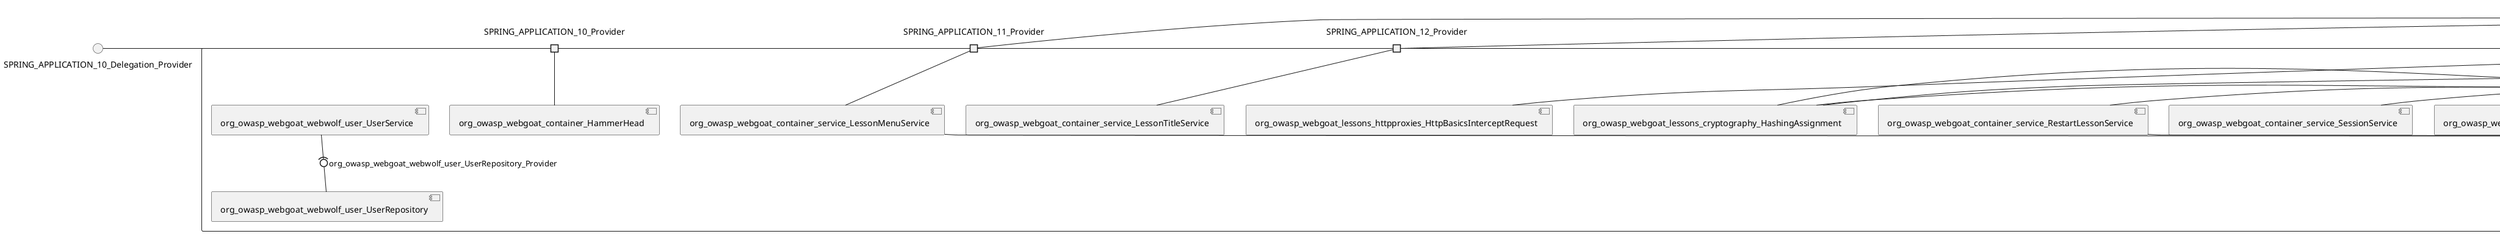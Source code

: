 @startuml
skinparam fixCircleLabelOverlapping true
skinparam componentStyle uml2
() SPRING_APPLICATION_10_Delegation_Provider
() SPRING_APPLICATION_11_Delegation_Provider
() SPRING_APPLICATION_12_Delegation_Provider
() SPRING_APPLICATION_13_Delegation_Provider
() SPRING_APPLICATION_14_Delegation_Provider
() SPRING_APPLICATION_15_Delegation_Provider
() SPRING_APPLICATION_16_Delegation_Provider
() SPRING_APPLICATION_2_Delegation_Provider
() SPRING_APPLICATION_3_Delegation_Provider
() SPRING_APPLICATION_4_Delegation_Provider
() SPRING_APPLICATION_5_Delegation_Provider
() SPRING_APPLICATION_6_Delegation_Provider
() SPRING_APPLICATION_7_Delegation_Provider
() SPRING_APPLICATION_8_Delegation_Provider
() SPRING_APPLICATION_9_Delegation_Provider
() SPRING_APPLICATION_BypassRestrictions_FieldRestrictions_POST_Delegation_Provider
() SPRING_APPLICATION_BypassRestrictions_frontendValidation_POST_Delegation_Provider
() SPRING_APPLICATION_ChromeDevTools_dummy_POST_Delegation_Provider
() SPRING_APPLICATION_ChromeDevTools_network_POST_Delegation_Provider
() SPRING_APPLICATION_CrossSiteScriptingStored_stored_xss_POST_Delegation_Provider
() SPRING_APPLICATION_CrossSiteScriptingStored_stored_xss_follow_up_POST_Delegation_Provider
() SPRING_APPLICATION_CrossSiteScripting_attack1_POST_Delegation_Provider
() SPRING_APPLICATION_CrossSiteScripting_attack3_POST_Delegation_Provider
() SPRING_APPLICATION_CrossSiteScripting_attack4_POST_Delegation_Provider
() SPRING_APPLICATION_CrossSiteScripting_attack5a_GET_Delegation_Provider
() SPRING_APPLICATION_CrossSiteScripting_attack6a_POST_Delegation_Provider
() SPRING_APPLICATION_CrossSiteScripting_dom_follow_up_POST_Delegation_Provider
() SPRING_APPLICATION_CrossSiteScripting_phone_home_xss_POST_Delegation_Provider
() SPRING_APPLICATION_CrossSiteScripting_quiz_GET_POST_Delegation_Provider
() SPRING_APPLICATION_Delegation_Provider
() SPRING_APPLICATION_GET_10_Delegation_Provider
() SPRING_APPLICATION_GET_11_Delegation_Provider
() SPRING_APPLICATION_GET_2_Delegation_Provider
() SPRING_APPLICATION_GET_3_Delegation_Provider
() SPRING_APPLICATION_GET_4_Delegation_Provider
() SPRING_APPLICATION_GET_5_Delegation_Provider
() SPRING_APPLICATION_GET_6_Delegation_Provider
() SPRING_APPLICATION_GET_7_Delegation_Provider
() SPRING_APPLICATION_GET_8_Delegation_Provider
() SPRING_APPLICATION_GET_9_Delegation_Provider
() SPRING_APPLICATION_GET_Delegation_Provider
() SPRING_APPLICATION_HtmlTampering_task_POST_Delegation_Provider
() SPRING_APPLICATION_HttpBasics_attack1_POST_Delegation_Provider
() SPRING_APPLICATION_HttpBasics_attack2_POST_Delegation_Provider
() SPRING_APPLICATION_IDOR_diff_attributes_POST_Delegation_Provider
() SPRING_APPLICATION_IDOR_login_POST_Delegation_Provider
() SPRING_APPLICATION_IDOR_profile_alt_path_POST_Delegation_Provider
() SPRING_APPLICATION_InsecureDeserialization_task_POST_Delegation_Provider
() SPRING_APPLICATION_InsecureLogin_Delegation_Provider
() SPRING_APPLICATION_JWT_decode_POST_Delegation_Provider
() SPRING_APPLICATION_JWT_jku_Delegation_Provider
() SPRING_APPLICATION_JWT_kid_Delegation_Provider
() SPRING_APPLICATION_JWT_quiz_GET_POST_Delegation_Provider
() SPRING_APPLICATION_JWT_refresh_Delegation_Provider
() SPRING_APPLICATION_JWT_secret_POST_Delegation_Provider
() SPRING_APPLICATION_JWT_votings_Delegation_Provider
() SPRING_APPLICATION_LogSpoofing_log_bleeding_POST_Delegation_Provider
() SPRING_APPLICATION_LogSpoofing_log_spoofing_POST_Delegation_Provider
() SPRING_APPLICATION_POST_10_Delegation_Provider
() SPRING_APPLICATION_POST_11_Delegation_Provider
() SPRING_APPLICATION_POST_12_Delegation_Provider
() SPRING_APPLICATION_POST_13_Delegation_Provider
() SPRING_APPLICATION_POST_14_Delegation_Provider
() SPRING_APPLICATION_POST_15_Delegation_Provider
() SPRING_APPLICATION_POST_16_Delegation_Provider
() SPRING_APPLICATION_POST_17_Delegation_Provider
() SPRING_APPLICATION_POST_18_Delegation_Provider
() SPRING_APPLICATION_POST_2_Delegation_Provider
() SPRING_APPLICATION_POST_3_Delegation_Provider
() SPRING_APPLICATION_POST_4_Delegation_Provider
() SPRING_APPLICATION_POST_5_Delegation_Provider
() SPRING_APPLICATION_POST_6_Delegation_Provider
() SPRING_APPLICATION_POST_7_Delegation_Provider
() SPRING_APPLICATION_POST_8_Delegation_Provider
() SPRING_APPLICATION_POST_9_Delegation_Provider
() SPRING_APPLICATION_POST_Delegation_Provider
() SPRING_APPLICATION_PUT_Delegation_Provider
() SPRING_APPLICATION_PasswordReset_ForgotPassword_create_password_reset_link_POST_Delegation_Provider
() SPRING_APPLICATION_PasswordReset_SecurityQuestions_POST_Delegation_Provider
() SPRING_APPLICATION_PasswordReset_reset_Delegation_Provider
() SPRING_APPLICATION_PasswordReset_simple_mail_reset_POST_Delegation_Provider
() SPRING_APPLICATION_PathTraversal_profile_picture_GET_Delegation_Provider
() SPRING_APPLICATION_PathTraversal_profile_picture_fix_GET_Delegation_Provider
() SPRING_APPLICATION_PathTraversal_profile_upload_POST_Delegation_Provider
() SPRING_APPLICATION_PathTraversal_profile_upload_fix_POST_Delegation_Provider
() SPRING_APPLICATION_PathTraversal_profile_upload_remove_user_input_POST_Delegation_Provider
() SPRING_APPLICATION_PathTraversal_random_POST_Delegation_Provider
() SPRING_APPLICATION_PathTraversal_random_picture_GET_Delegation_Provider
() SPRING_APPLICATION_PathTraversal_zip_slip_Delegation_Provider
() SPRING_APPLICATION_SSRF_task1_POST_Delegation_Provider
() SPRING_APPLICATION_SSRF_task2_POST_Delegation_Provider
() SPRING_APPLICATION_SecurePasswords_assignment_POST_Delegation_Provider
() SPRING_APPLICATION_SqlInjectionAdvanced_attack6a_POST_Delegation_Provider
() SPRING_APPLICATION_SqlInjectionAdvanced_attack6b_POST_Delegation_Provider
() SPRING_APPLICATION_SqlInjectionAdvanced_challenge_Login_POST_Delegation_Provider
() SPRING_APPLICATION_SqlInjectionAdvanced_challenge_PUT_Delegation_Provider
() SPRING_APPLICATION_SqlInjectionAdvanced_quiz_GET_POST_Delegation_Provider
() SPRING_APPLICATION_SqlInjectionMitigations_attack10a_POST_Delegation_Provider
() SPRING_APPLICATION_SqlInjectionMitigations_attack10b_POST_Delegation_Provider
() SPRING_APPLICATION_SqlInjectionMitigations_attack12a_POST_Delegation_Provider
() SPRING_APPLICATION_SqlInjectionMitigations_servers_GET_Delegation_Provider
() SPRING_APPLICATION_SqlInjection_assignment5a_POST_Delegation_Provider
() SPRING_APPLICATION_SqlInjection_assignment5b_POST_Delegation_Provider
() SPRING_APPLICATION_SqlInjection_attack10_POST_Delegation_Provider
() SPRING_APPLICATION_SqlInjection_attack2_POST_Delegation_Provider
() SPRING_APPLICATION_SqlInjection_attack3_POST_Delegation_Provider
() SPRING_APPLICATION_SqlInjection_attack4_POST_Delegation_Provider
() SPRING_APPLICATION_SqlInjection_attack5_POST_Delegation_Provider
() SPRING_APPLICATION_SqlInjection_attack8_POST_Delegation_Provider
() SPRING_APPLICATION_SqlInjection_attack9_POST_Delegation_Provider
() SPRING_APPLICATION_SqlOnlyInputValidationOnKeywords_attack_POST_Delegation_Provider
() SPRING_APPLICATION_SqlOnlyInputValidation_attack_POST_Delegation_Provider
() SPRING_APPLICATION_VulnerableComponents_attack1_POST_Delegation_Provider
() SPRING_APPLICATION_WebWolf_GET_Delegation_Provider
() SPRING_APPLICATION_WebWolf_landing_Delegation_Provider
() SPRING_APPLICATION_WebWolf_mail_Delegation_Provider
() SPRING_APPLICATION_challenge_1_POST_Delegation_Provider
() SPRING_APPLICATION_challenge_5_POST_Delegation_Provider
() SPRING_APPLICATION_challenge_7_Delegation_Provider
() SPRING_APPLICATION_challenge_8_Delegation_Provider
() SPRING_APPLICATION_challenge_logo_Delegation_Provider
() SPRING_APPLICATION_cia_quiz_GET_POST_Delegation_Provider
() SPRING_APPLICATION_clientSideFiltering_attack1_POST_Delegation_Provider
() SPRING_APPLICATION_clientSideFiltering_challenge_store_coupons_GET_Delegation_Provider
() SPRING_APPLICATION_clientSideFiltering_getItForFree_POST_Delegation_Provider
() SPRING_APPLICATION_clientSideFiltering_salaries_GET_Delegation_Provider
() SPRING_APPLICATION_crypto_encoding_basic_auth_POST_Delegation_Provider
() SPRING_APPLICATION_crypto_encoding_xor_POST_Delegation_Provider
() SPRING_APPLICATION_crypto_hashing_POST_Delegation_Provider
() SPRING_APPLICATION_crypto_secure_defaults_POST_Delegation_Provider
() SPRING_APPLICATION_crypto_signing_verify_POST_Delegation_Provider
() SPRING_APPLICATION_csrf_feedback_message_POST_Delegation_Provider
() SPRING_APPLICATION_csrf_review_POST_Delegation_Provider
() SPRING_APPLICATION_files_GET_Delegation_Provider
() SPRING_APPLICATION_fileupload_POST_Delegation_Provider
() SPRING_APPLICATION_jwt_Delegation_Provider
() SPRING_APPLICATION_landing_Delegation_Provider
() SPRING_APPLICATION_lesson_template_Delegation_Provider
() SPRING_APPLICATION_login_oauth_mvc_GET_Delegation_Provider
() SPRING_APPLICATION_mail_DELETE_GET_POST_Delegation_Provider
() SPRING_APPLICATION_register_mvc_POST_Delegation_Provider
() SPRING_APPLICATION_registration_GET_Delegation_Provider
() SPRING_APPLICATION_requests_GET_Delegation_Provider
() SPRING_APPLICATION_scoreboard_data_GET_Delegation_Provider
() SPRING_APPLICATION_server_directory_GET_Delegation_Provider
() SPRING_APPLICATION_service_debug_labels_mvc_Delegation_Provider
() SPRING_APPLICATION_service_lessonoverview_mvc_Delegation_Provider
() SPRING_APPLICATION_xxe_comments_GET_Delegation_Provider
rectangle System {
[org_owasp_webgoat_container_HammerHead] [[webgoat-webgoat.repository#_KGRMRGj2Ee-LEtjSw6tOxA]]
[org_owasp_webgoat_container_WebWolfRedirect] [[webgoat-webgoat.repository#_KGRMRGj2Ee-LEtjSw6tOxA]]
[org_owasp_webgoat_container_controller_StartLesson] [[webgoat-webgoat.repository#_KGRMRGj2Ee-LEtjSw6tOxA]]
[org_owasp_webgoat_container_controller_Welcome] [[webgoat-webgoat.repository#_KGRMRGj2Ee-LEtjSw6tOxA]]
[org_owasp_webgoat_container_i18n_PluginMessages_Provider] [[webgoat-webgoat.repository#_KGRMRGj2Ee-LEtjSw6tOxA]]
[org_owasp_webgoat_container_report_ReportCardController] [[webgoat-webgoat.repository#_KGRMRGj2Ee-LEtjSw6tOxA]]
[org_owasp_webgoat_container_service_EnvironmentService] [[webgoat-webgoat.repository#_KGRMRGj2Ee-LEtjSw6tOxA]]
[org_owasp_webgoat_container_service_HintService] [[webgoat-webgoat.repository#_KGRMRGj2Ee-LEtjSw6tOxA]]
[org_owasp_webgoat_container_service_LabelDebugService] [[webgoat-webgoat.repository#_KGRMRGj2Ee-LEtjSw6tOxA]]
[org_owasp_webgoat_container_service_LabelService] [[webgoat-webgoat.repository#_KGRMRGj2Ee-LEtjSw6tOxA]]
[org_owasp_webgoat_container_service_LessonInfoService] [[webgoat-webgoat.repository#_KGRMRGj2Ee-LEtjSw6tOxA]]
[org_owasp_webgoat_container_service_LessonMenuService] [[webgoat-webgoat.repository#_KGRMRGj2Ee-LEtjSw6tOxA]]
[org_owasp_webgoat_container_service_LessonProgressService] [[webgoat-webgoat.repository#_KGRMRGj2Ee-LEtjSw6tOxA]]
[org_owasp_webgoat_container_service_LessonTitleService] [[webgoat-webgoat.repository#_KGRMRGj2Ee-LEtjSw6tOxA]]
[org_owasp_webgoat_container_service_RestartLessonService] [[webgoat-webgoat.repository#_KGRMRGj2Ee-LEtjSw6tOxA]]
[org_owasp_webgoat_container_service_SessionService] [[webgoat-webgoat.repository#_KGRMRGj2Ee-LEtjSw6tOxA]]
[org_owasp_webgoat_container_session_UserSessionData_Provider] [[webgoat-webgoat.repository#_KGRMRGj2Ee-LEtjSw6tOxA]]
[org_owasp_webgoat_container_session_WebSession_Provider] [[webgoat-webgoat.repository#_KGRMRGj2Ee-LEtjSw6tOxA]]
[org_owasp_webgoat_container_users_RegistrationController] [[webgoat-webgoat.repository#_KGRMRGj2Ee-LEtjSw6tOxA]]
[org_owasp_webgoat_container_users_Scoreboard] [[webgoat-webgoat.repository#_KGRMRGj2Ee-LEtjSw6tOxA]]
[org_owasp_webgoat_container_users_UserProgressRepository] [[webgoat-webgoat.repository#_KGRMRGj2Ee-LEtjSw6tOxA]]
[org_owasp_webgoat_container_users_UserRepository] [[webgoat-webgoat.repository#_KGRMRGj2Ee-LEtjSw6tOxA]]
[org_owasp_webgoat_container_users_UserService] [[webgoat-webgoat.repository#_KGRMRGj2Ee-LEtjSw6tOxA]]
[org_owasp_webgoat_lessons_authbypass_VerifyAccount] [[webgoat-webgoat.repository#_KGRMRGj2Ee-LEtjSw6tOxA]]
[org_owasp_webgoat_lessons_bypassrestrictions_BypassRestrictionsFieldRestrictions] [[webgoat-webgoat.repository#_KGRMRGj2Ee-LEtjSw6tOxA]]
[org_owasp_webgoat_lessons_bypassrestrictions_BypassRestrictionsFrontendValidation] [[webgoat-webgoat.repository#_KGRMRGj2Ee-LEtjSw6tOxA]]
[org_owasp_webgoat_lessons_challenges_FlagController] [[webgoat-webgoat.repository#_KGRMRGj2Ee-LEtjSw6tOxA]]
[org_owasp_webgoat_lessons_challenges_challenge1_Assignment1] [[webgoat-webgoat.repository#_KGRMRGj2Ee-LEtjSw6tOxA]]
[org_owasp_webgoat_lessons_challenges_challenge1_ImageServlet] [[webgoat-webgoat.repository#_KGRMRGj2Ee-LEtjSw6tOxA]]
[org_owasp_webgoat_lessons_challenges_challenge5_Assignment5] [[webgoat-webgoat.repository#_KGRMRGj2Ee-LEtjSw6tOxA]]
[org_owasp_webgoat_lessons_challenges_challenge7_Assignment7] [[webgoat-webgoat.repository#_KGRMRGj2Ee-LEtjSw6tOxA]]
[org_owasp_webgoat_lessons_challenges_challenge8_Assignment8] [[webgoat-webgoat.repository#_KGRMRGj2Ee-LEtjSw6tOxA]]
[org_owasp_webgoat_lessons_chromedevtools_NetworkDummy] [[webgoat-webgoat.repository#_KGRMRGj2Ee-LEtjSw6tOxA]]
[org_owasp_webgoat_lessons_chromedevtools_NetworkLesson] [[webgoat-webgoat.repository#_KGRMRGj2Ee-LEtjSw6tOxA]]
[org_owasp_webgoat_lessons_cia_CIAQuiz] [[webgoat-webgoat.repository#_KGRMRGj2Ee-LEtjSw6tOxA]]
[org_owasp_webgoat_lessons_clientsidefiltering_ClientSideFilteringAssignment] [[webgoat-webgoat.repository#_KGRMRGj2Ee-LEtjSw6tOxA]]
[org_owasp_webgoat_lessons_clientsidefiltering_ClientSideFilteringFreeAssignment] [[webgoat-webgoat.repository#_KGRMRGj2Ee-LEtjSw6tOxA]]
[org_owasp_webgoat_lessons_clientsidefiltering_Salaries] [[webgoat-webgoat.repository#_KGRMRGj2Ee-LEtjSw6tOxA]]
[org_owasp_webgoat_lessons_clientsidefiltering_ShopEndpoint] [[webgoat-webgoat.repository#_KGRMRGj2Ee-LEtjSw6tOxA]]
[org_owasp_webgoat_lessons_cryptography_EncodingAssignment] [[webgoat-webgoat.repository#_KGRMRGj2Ee-LEtjSw6tOxA]]
[org_owasp_webgoat_lessons_cryptography_HashingAssignment] [[webgoat-webgoat.repository#_KGRMRGj2Ee-LEtjSw6tOxA]]
[org_owasp_webgoat_lessons_cryptography_SecureDefaultsAssignment] [[webgoat-webgoat.repository#_KGRMRGj2Ee-LEtjSw6tOxA]]
[org_owasp_webgoat_lessons_cryptography_SigningAssignment] [[webgoat-webgoat.repository#_KGRMRGj2Ee-LEtjSw6tOxA]]
[org_owasp_webgoat_lessons_cryptography_XOREncodingAssignment] [[webgoat-webgoat.repository#_KGRMRGj2Ee-LEtjSw6tOxA]]
[org_owasp_webgoat_lessons_csrf_CSRFConfirmFlag1] [[webgoat-webgoat.repository#_KGRMRGj2Ee-LEtjSw6tOxA]]
[org_owasp_webgoat_lessons_csrf_CSRFFeedback] [[webgoat-webgoat.repository#_KGRMRGj2Ee-LEtjSw6tOxA]]
[org_owasp_webgoat_lessons_csrf_CSRFGetFlag] [[webgoat-webgoat.repository#_KGRMRGj2Ee-LEtjSw6tOxA]]
[org_owasp_webgoat_lessons_csrf_CSRFLogin] [[webgoat-webgoat.repository#_KGRMRGj2Ee-LEtjSw6tOxA]]
[org_owasp_webgoat_lessons_csrf_ForgedReviews] [[webgoat-webgoat.repository#_KGRMRGj2Ee-LEtjSw6tOxA]]
[org_owasp_webgoat_lessons_csrf_ObjectMapper_Provider] [[webgoat-webgoat.repository#_KGRMRGj2Ee-LEtjSw6tOxA]]
[org_owasp_webgoat_lessons_deserialization_InsecureDeserializationTask] [[webgoat-webgoat.repository#_KGRMRGj2Ee-LEtjSw6tOxA]]
[org_owasp_webgoat_lessons_hijacksession_HijackSessionAssignment] [[webgoat-webgoat.repository#_KGRMRGj2Ee-LEtjSw6tOxA]]
[org_owasp_webgoat_lessons_hijacksession_cas_HijackSessionAuthenticationProvider] [[webgoat-webgoat.repository#_KGRMRGj2Ee-LEtjSw6tOxA]]
[org_owasp_webgoat_lessons_htmltampering_HtmlTamperingTask] [[webgoat-webgoat.repository#_KGRMRGj2Ee-LEtjSw6tOxA]]
[org_owasp_webgoat_lessons_httpbasics_HttpBasicsLesson] [[webgoat-webgoat.repository#_KGRMRGj2Ee-LEtjSw6tOxA]]
[org_owasp_webgoat_lessons_httpbasics_HttpBasicsQuiz] [[webgoat-webgoat.repository#_KGRMRGj2Ee-LEtjSw6tOxA]]
[org_owasp_webgoat_lessons_httpproxies_HttpBasicsInterceptRequest] [[webgoat-webgoat.repository#_KGRMRGj2Ee-LEtjSw6tOxA]]
[org_owasp_webgoat_lessons_idor_IDORDiffAttributes] [[webgoat-webgoat.repository#_KGRMRGj2Ee-LEtjSw6tOxA]]
[org_owasp_webgoat_lessons_idor_IDOREditOtherProfile] [[webgoat-webgoat.repository#_KGRMRGj2Ee-LEtjSw6tOxA]]
[org_owasp_webgoat_lessons_idor_IDORLogin] [[webgoat-webgoat.repository#_KGRMRGj2Ee-LEtjSw6tOxA]]
[org_owasp_webgoat_lessons_idor_IDORViewOtherProfile] [[webgoat-webgoat.repository#_KGRMRGj2Ee-LEtjSw6tOxA]]
[org_owasp_webgoat_lessons_idor_IDORViewOwnProfile] [[webgoat-webgoat.repository#_KGRMRGj2Ee-LEtjSw6tOxA]]
[org_owasp_webgoat_lessons_idor_IDORViewOwnProfileAltUrl] [[webgoat-webgoat.repository#_KGRMRGj2Ee-LEtjSw6tOxA]]
[org_owasp_webgoat_lessons_insecurelogin_InsecureLoginTask] [[webgoat-webgoat.repository#_KGRMRGj2Ee-LEtjSw6tOxA]]
[org_owasp_webgoat_lessons_jwt_JWTDecodeEndpoint] [[webgoat-webgoat.repository#_KGRMRGj2Ee-LEtjSw6tOxA]]
[org_owasp_webgoat_lessons_jwt_JWTQuiz] [[webgoat-webgoat.repository#_KGRMRGj2Ee-LEtjSw6tOxA]]
[org_owasp_webgoat_lessons_jwt_JWTRefreshEndpoint] [[webgoat-webgoat.repository#_KGRMRGj2Ee-LEtjSw6tOxA]]
[org_owasp_webgoat_lessons_jwt_JWTSecretKeyEndpoint] [[webgoat-webgoat.repository#_KGRMRGj2Ee-LEtjSw6tOxA]]
[org_owasp_webgoat_lessons_jwt_JWTVotesEndpoint] [[webgoat-webgoat.repository#_KGRMRGj2Ee-LEtjSw6tOxA]]
[org_owasp_webgoat_lessons_jwt_claimmisuse_JWTHeaderJKUEndpoint] [[webgoat-webgoat.repository#_KGRMRGj2Ee-LEtjSw6tOxA]]
[org_owasp_webgoat_lessons_jwt_claimmisuse_JWTHeaderKIDEndpoint] [[webgoat-webgoat.repository#_KGRMRGj2Ee-LEtjSw6tOxA]]
[org_owasp_webgoat_lessons_lessontemplate_SampleAttack] [[webgoat-webgoat.repository#_KGRMRGj2Ee-LEtjSw6tOxA]]
[org_owasp_webgoat_lessons_logging_LogBleedingTask] [[webgoat-webgoat.repository#_KGRMRGj2Ee-LEtjSw6tOxA]]
[org_owasp_webgoat_lessons_logging_LogSpoofingTask] [[webgoat-webgoat.repository#_KGRMRGj2Ee-LEtjSw6tOxA]]
[org_owasp_webgoat_lessons_missingac_MissingFunctionACHiddenMenus] [[webgoat-webgoat.repository#_KGRMRGj2Ee-LEtjSw6tOxA]]
[org_owasp_webgoat_lessons_missingac_MissingFunctionACUsers] [[webgoat-webgoat.repository#_KGRMRGj2Ee-LEtjSw6tOxA]]
[org_owasp_webgoat_lessons_missingac_MissingFunctionACYourHash] [[webgoat-webgoat.repository#_KGRMRGj2Ee-LEtjSw6tOxA]]
[org_owasp_webgoat_lessons_missingac_MissingFunctionACYourHashAdmin] [[webgoat-webgoat.repository#_KGRMRGj2Ee-LEtjSw6tOxA]]
[org_owasp_webgoat_lessons_passwordreset_QuestionsAssignment] [[webgoat-webgoat.repository#_KGRMRGj2Ee-LEtjSw6tOxA]]
[org_owasp_webgoat_lessons_passwordreset_ResetLinkAssignment] [[webgoat-webgoat.repository#_KGRMRGj2Ee-LEtjSw6tOxA]]
[org_owasp_webgoat_lessons_passwordreset_ResetLinkAssignmentForgotPassword] [[webgoat-webgoat.repository#_KGRMRGj2Ee-LEtjSw6tOxA]]
[org_owasp_webgoat_lessons_passwordreset_SecurityQuestionAssignment] [[webgoat-webgoat.repository#_KGRMRGj2Ee-LEtjSw6tOxA]]
[org_owasp_webgoat_lessons_passwordreset_SimpleMailAssignment] [[webgoat-webgoat.repository#_KGRMRGj2Ee-LEtjSw6tOxA]]
[org_owasp_webgoat_lessons_passwordreset_TriedQuestions] [[webgoat-webgoat.repository#_KGRMRGj2Ee-LEtjSw6tOxA]]
[org_owasp_webgoat_lessons_pathtraversal_ProfileUpload] [[webgoat-webgoat.repository#_KGRMRGj2Ee-LEtjSw6tOxA]]
[org_owasp_webgoat_lessons_pathtraversal_ProfileUploadFix] [[webgoat-webgoat.repository#_KGRMRGj2Ee-LEtjSw6tOxA]]
[org_owasp_webgoat_lessons_pathtraversal_ProfileUploadRemoveUserInput] [[webgoat-webgoat.repository#_KGRMRGj2Ee-LEtjSw6tOxA]]
[org_owasp_webgoat_lessons_pathtraversal_ProfileUploadRetrieval] [[webgoat-webgoat.repository#_KGRMRGj2Ee-LEtjSw6tOxA]]
[org_owasp_webgoat_lessons_pathtraversal_ProfileZipSlip] [[webgoat-webgoat.repository#_KGRMRGj2Ee-LEtjSw6tOxA]]
[org_owasp_webgoat_lessons_securepasswords_SecurePasswordsAssignment] [[webgoat-webgoat.repository#_KGRMRGj2Ee-LEtjSw6tOxA]]
[org_owasp_webgoat_lessons_spoofcookie_SpoofCookieAssignment] [[webgoat-webgoat.repository#_KGRMRGj2Ee-LEtjSw6tOxA]]
[org_owasp_webgoat_lessons_sqlinjection_advanced_SqlInjectionChallenge] [[webgoat-webgoat.repository#_KGRMRGj2Ee-LEtjSw6tOxA]]
[org_owasp_webgoat_lessons_sqlinjection_advanced_SqlInjectionChallengeLogin] [[webgoat-webgoat.repository#_KGRMRGj2Ee-LEtjSw6tOxA]]
[org_owasp_webgoat_lessons_sqlinjection_advanced_SqlInjectionLesson6a] [[webgoat-webgoat.repository#_KGRMRGj2Ee-LEtjSw6tOxA]]
[org_owasp_webgoat_lessons_sqlinjection_advanced_SqlInjectionLesson6b] [[webgoat-webgoat.repository#_KGRMRGj2Ee-LEtjSw6tOxA]]
[org_owasp_webgoat_lessons_sqlinjection_advanced_SqlInjectionQuiz] [[webgoat-webgoat.repository#_KGRMRGj2Ee-LEtjSw6tOxA]]
[org_owasp_webgoat_lessons_sqlinjection_introduction_SqlInjectionLesson10] [[webgoat-webgoat.repository#_KGRMRGj2Ee-LEtjSw6tOxA]]
[org_owasp_webgoat_lessons_sqlinjection_introduction_SqlInjectionLesson2] [[webgoat-webgoat.repository#_KGRMRGj2Ee-LEtjSw6tOxA]]
[org_owasp_webgoat_lessons_sqlinjection_introduction_SqlInjectionLesson3] [[webgoat-webgoat.repository#_KGRMRGj2Ee-LEtjSw6tOxA]]
[org_owasp_webgoat_lessons_sqlinjection_introduction_SqlInjectionLesson4] [[webgoat-webgoat.repository#_KGRMRGj2Ee-LEtjSw6tOxA]]
[org_owasp_webgoat_lessons_sqlinjection_introduction_SqlInjectionLesson5] [[webgoat-webgoat.repository#_KGRMRGj2Ee-LEtjSw6tOxA]]
[org_owasp_webgoat_lessons_sqlinjection_introduction_SqlInjectionLesson5a] [[webgoat-webgoat.repository#_KGRMRGj2Ee-LEtjSw6tOxA]]
[org_owasp_webgoat_lessons_sqlinjection_introduction_SqlInjectionLesson5b] [[webgoat-webgoat.repository#_KGRMRGj2Ee-LEtjSw6tOxA]]
[org_owasp_webgoat_lessons_sqlinjection_introduction_SqlInjectionLesson8] [[webgoat-webgoat.repository#_KGRMRGj2Ee-LEtjSw6tOxA]]
[org_owasp_webgoat_lessons_sqlinjection_introduction_SqlInjectionLesson9] [[webgoat-webgoat.repository#_KGRMRGj2Ee-LEtjSw6tOxA]]
[org_owasp_webgoat_lessons_sqlinjection_mitigation_Servers] [[webgoat-webgoat.repository#_KGRMRGj2Ee-LEtjSw6tOxA]]
[org_owasp_webgoat_lessons_sqlinjection_mitigation_SqlInjectionLesson10a] [[webgoat-webgoat.repository#_KGRMRGj2Ee-LEtjSw6tOxA]]
[org_owasp_webgoat_lessons_sqlinjection_mitigation_SqlInjectionLesson10b] [[webgoat-webgoat.repository#_KGRMRGj2Ee-LEtjSw6tOxA]]
[org_owasp_webgoat_lessons_sqlinjection_mitigation_SqlInjectionLesson13] [[webgoat-webgoat.repository#_KGRMRGj2Ee-LEtjSw6tOxA]]
[org_owasp_webgoat_lessons_sqlinjection_mitigation_SqlOnlyInputValidation] [[webgoat-webgoat.repository#_KGRMRGj2Ee-LEtjSw6tOxA]]
[org_owasp_webgoat_lessons_sqlinjection_mitigation_SqlOnlyInputValidationOnKeywords] [[webgoat-webgoat.repository#_KGRMRGj2Ee-LEtjSw6tOxA]]
[org_owasp_webgoat_lessons_ssrf_SSRFTask1] [[webgoat-webgoat.repository#_KGRMRGj2Ee-LEtjSw6tOxA]]
[org_owasp_webgoat_lessons_ssrf_SSRFTask2] [[webgoat-webgoat.repository#_KGRMRGj2Ee-LEtjSw6tOxA]]
[org_owasp_webgoat_lessons_vulnerablecomponents_VulnerableComponentsLesson] [[webgoat-webgoat.repository#_KGRMRGj2Ee-LEtjSw6tOxA]]
[org_owasp_webgoat_lessons_webwolfintroduction_LandingAssignment] [[webgoat-webgoat.repository#_KGRMRGj2Ee-LEtjSw6tOxA]]
[org_owasp_webgoat_lessons_webwolfintroduction_MailAssignment] [[webgoat-webgoat.repository#_KGRMRGj2Ee-LEtjSw6tOxA]]
[org_owasp_webgoat_lessons_xss_CrossSiteScriptingLesson1] [[webgoat-webgoat.repository#_KGRMRGj2Ee-LEtjSw6tOxA]]
[org_owasp_webgoat_lessons_xss_CrossSiteScriptingLesson3] [[webgoat-webgoat.repository#_KGRMRGj2Ee-LEtjSw6tOxA]]
[org_owasp_webgoat_lessons_xss_CrossSiteScriptingLesson4] [[webgoat-webgoat.repository#_KGRMRGj2Ee-LEtjSw6tOxA]]
[org_owasp_webgoat_lessons_xss_CrossSiteScriptingLesson5a] [[webgoat-webgoat.repository#_KGRMRGj2Ee-LEtjSw6tOxA]]
[org_owasp_webgoat_lessons_xss_CrossSiteScriptingLesson6a] [[webgoat-webgoat.repository#_KGRMRGj2Ee-LEtjSw6tOxA]]
[org_owasp_webgoat_lessons_xss_CrossSiteScriptingQuiz] [[webgoat-webgoat.repository#_KGRMRGj2Ee-LEtjSw6tOxA]]
[org_owasp_webgoat_lessons_xss_DOMCrossSiteScripting] [[webgoat-webgoat.repository#_KGRMRGj2Ee-LEtjSw6tOxA]]
[org_owasp_webgoat_lessons_xss_DOMCrossSiteScriptingVerifier] [[webgoat-webgoat.repository#_KGRMRGj2Ee-LEtjSw6tOxA]]
[org_owasp_webgoat_lessons_xss_stored_StoredCrossSiteScriptingVerifier] [[webgoat-webgoat.repository#_KGRMRGj2Ee-LEtjSw6tOxA]]
[org_owasp_webgoat_lessons_xss_stored_StoredXssComments] [[webgoat-webgoat.repository#_KGRMRGj2Ee-LEtjSw6tOxA]]
[org_owasp_webgoat_lessons_xxe_BlindSendFileAssignment] [[webgoat-webgoat.repository#_KGRMRGj2Ee-LEtjSw6tOxA]]
[org_owasp_webgoat_lessons_xxe_CommentsCache] [[webgoat-webgoat.repository#_KGRMRGj2Ee-LEtjSw6tOxA]]
[org_owasp_webgoat_lessons_xxe_CommentsEndpoint] [[webgoat-webgoat.repository#_KGRMRGj2Ee-LEtjSw6tOxA]]
[org_owasp_webgoat_lessons_xxe_ContentTypeAssignment] [[webgoat-webgoat.repository#_KGRMRGj2Ee-LEtjSw6tOxA]]
[org_owasp_webgoat_lessons_xxe_SimpleXXE] [[webgoat-webgoat.repository#_KGRMRGj2Ee-LEtjSw6tOxA]]
[org_owasp_webgoat_webwolf_FileServer] [[webgoat-webgoat.repository#_KGRMRGj2Ee-LEtjSw6tOxA]]
[org_owasp_webgoat_webwolf_jwt_JWTController] [[webgoat-webgoat.repository#_KGRMRGj2Ee-LEtjSw6tOxA]]
[org_owasp_webgoat_webwolf_mailbox_MailboxController] [[webgoat-webgoat.repository#_KGRMRGj2Ee-LEtjSw6tOxA]]
[org_owasp_webgoat_webwolf_mailbox_MailboxRepository] [[webgoat-webgoat.repository#_KGRMRGj2Ee-LEtjSw6tOxA]]
[org_owasp_webgoat_webwolf_requests_LandingPage] [[webgoat-webgoat.repository#_KGRMRGj2Ee-LEtjSw6tOxA]]
[org_owasp_webgoat_webwolf_requests_Requests] [[webgoat-webgoat.repository#_KGRMRGj2Ee-LEtjSw6tOxA]]
[org_owasp_webgoat_webwolf_user_UserRepository] [[webgoat-webgoat.repository#_KGRMRGj2Ee-LEtjSw6tOxA]]
[org_owasp_webgoat_webwolf_user_UserService] [[webgoat-webgoat.repository#_KGRMRGj2Ee-LEtjSw6tOxA]]
port SPRING_APPLICATION_10_Provider
SPRING_APPLICATION_10_Delegation_Provider - SPRING_APPLICATION_10_Provider
SPRING_APPLICATION_10_Provider - [org_owasp_webgoat_container_HammerHead]
port SPRING_APPLICATION_11_Provider
SPRING_APPLICATION_11_Delegation_Provider - SPRING_APPLICATION_11_Provider
SPRING_APPLICATION_11_Provider - [org_owasp_webgoat_container_service_LessonMenuService]
port SPRING_APPLICATION_12_Provider
SPRING_APPLICATION_12_Delegation_Provider - SPRING_APPLICATION_12_Provider
SPRING_APPLICATION_12_Provider - [org_owasp_webgoat_container_service_LessonTitleService]
port SPRING_APPLICATION_13_Provider
SPRING_APPLICATION_13_Delegation_Provider - SPRING_APPLICATION_13_Provider
SPRING_APPLICATION_13_Provider - [org_owasp_webgoat_lessons_cryptography_HashingAssignment]
port SPRING_APPLICATION_14_Provider
SPRING_APPLICATION_14_Delegation_Provider - SPRING_APPLICATION_14_Provider
SPRING_APPLICATION_14_Provider - [org_owasp_webgoat_lessons_httpproxies_HttpBasicsInterceptRequest]
port SPRING_APPLICATION_15_Provider
SPRING_APPLICATION_15_Delegation_Provider - SPRING_APPLICATION_15_Provider
SPRING_APPLICATION_15_Provider - [org_owasp_webgoat_lessons_cryptography_SigningAssignment]
port SPRING_APPLICATION_16_Provider
SPRING_APPLICATION_16_Delegation_Provider - SPRING_APPLICATION_16_Provider
SPRING_APPLICATION_16_Provider - [org_owasp_webgoat_lessons_cryptography_HashingAssignment]
port SPRING_APPLICATION_2_Provider
SPRING_APPLICATION_2_Delegation_Provider - SPRING_APPLICATION_2_Provider
SPRING_APPLICATION_2_Provider - [org_owasp_webgoat_webwolf_FileServer]
port SPRING_APPLICATION_3_Provider
SPRING_APPLICATION_3_Delegation_Provider - SPRING_APPLICATION_3_Provider
SPRING_APPLICATION_3_Provider - [org_owasp_webgoat_container_service_RestartLessonService]
port SPRING_APPLICATION_4_Provider
SPRING_APPLICATION_4_Delegation_Provider - SPRING_APPLICATION_4_Provider
SPRING_APPLICATION_4_Provider - [org_owasp_webgoat_lessons_xxe_SimpleXXE]
port SPRING_APPLICATION_5_Provider
SPRING_APPLICATION_5_Delegation_Provider - SPRING_APPLICATION_5_Provider
SPRING_APPLICATION_5_Provider - [org_owasp_webgoat_container_service_LabelDebugService]
port SPRING_APPLICATION_6_Provider
SPRING_APPLICATION_6_Delegation_Provider - SPRING_APPLICATION_6_Provider
SPRING_APPLICATION_6_Provider - [org_owasp_webgoat_container_service_SessionService]
port SPRING_APPLICATION_7_Provider
SPRING_APPLICATION_7_Delegation_Provider - SPRING_APPLICATION_7_Provider
SPRING_APPLICATION_7_Provider - [org_owasp_webgoat_container_controller_StartLesson]
port SPRING_APPLICATION_8_Provider
SPRING_APPLICATION_8_Delegation_Provider - SPRING_APPLICATION_8_Provider
SPRING_APPLICATION_8_Provider - [org_owasp_webgoat_container_controller_StartLesson]
port SPRING_APPLICATION_9_Provider
SPRING_APPLICATION_9_Delegation_Provider - SPRING_APPLICATION_9_Provider
SPRING_APPLICATION_9_Provider - [org_owasp_webgoat_lessons_jwt_JWTSecretKeyEndpoint]
port SPRING_APPLICATION_BypassRestrictions_FieldRestrictions_POST_Provider
SPRING_APPLICATION_BypassRestrictions_FieldRestrictions_POST_Delegation_Provider - SPRING_APPLICATION_BypassRestrictions_FieldRestrictions_POST_Provider
SPRING_APPLICATION_BypassRestrictions_FieldRestrictions_POST_Provider - [org_owasp_webgoat_lessons_bypassrestrictions_BypassRestrictionsFieldRestrictions]
port SPRING_APPLICATION_BypassRestrictions_frontendValidation_POST_Provider
SPRING_APPLICATION_BypassRestrictions_frontendValidation_POST_Delegation_Provider - SPRING_APPLICATION_BypassRestrictions_frontendValidation_POST_Provider
SPRING_APPLICATION_BypassRestrictions_frontendValidation_POST_Provider - [org_owasp_webgoat_lessons_bypassrestrictions_BypassRestrictionsFrontendValidation]
port SPRING_APPLICATION_ChromeDevTools_dummy_POST_Provider
SPRING_APPLICATION_ChromeDevTools_dummy_POST_Delegation_Provider - SPRING_APPLICATION_ChromeDevTools_dummy_POST_Provider
SPRING_APPLICATION_ChromeDevTools_dummy_POST_Provider - [org_owasp_webgoat_lessons_chromedevtools_NetworkDummy]
port SPRING_APPLICATION_ChromeDevTools_network_POST_Provider
SPRING_APPLICATION_ChromeDevTools_network_POST_Delegation_Provider - SPRING_APPLICATION_ChromeDevTools_network_POST_Provider
SPRING_APPLICATION_ChromeDevTools_network_POST_Provider - [org_owasp_webgoat_lessons_chromedevtools_NetworkLesson]
port SPRING_APPLICATION_CrossSiteScriptingStored_stored_xss_POST_Provider
SPRING_APPLICATION_CrossSiteScriptingStored_stored_xss_POST_Delegation_Provider - SPRING_APPLICATION_CrossSiteScriptingStored_stored_xss_POST_Provider
SPRING_APPLICATION_CrossSiteScriptingStored_stored_xss_POST_Provider - [org_owasp_webgoat_lessons_xss_stored_StoredXssComments]
port SPRING_APPLICATION_CrossSiteScriptingStored_stored_xss_follow_up_POST_Provider
SPRING_APPLICATION_CrossSiteScriptingStored_stored_xss_follow_up_POST_Delegation_Provider - SPRING_APPLICATION_CrossSiteScriptingStored_stored_xss_follow_up_POST_Provider
SPRING_APPLICATION_CrossSiteScriptingStored_stored_xss_follow_up_POST_Provider - [org_owasp_webgoat_lessons_xss_stored_StoredCrossSiteScriptingVerifier]
port SPRING_APPLICATION_CrossSiteScripting_attack1_POST_Provider
SPRING_APPLICATION_CrossSiteScripting_attack1_POST_Delegation_Provider - SPRING_APPLICATION_CrossSiteScripting_attack1_POST_Provider
SPRING_APPLICATION_CrossSiteScripting_attack1_POST_Provider - [org_owasp_webgoat_lessons_xss_CrossSiteScriptingLesson1]
port SPRING_APPLICATION_CrossSiteScripting_attack3_POST_Provider
SPRING_APPLICATION_CrossSiteScripting_attack3_POST_Delegation_Provider - SPRING_APPLICATION_CrossSiteScripting_attack3_POST_Provider
SPRING_APPLICATION_CrossSiteScripting_attack3_POST_Provider - [org_owasp_webgoat_lessons_xss_CrossSiteScriptingLesson3]
port SPRING_APPLICATION_CrossSiteScripting_attack4_POST_Provider
SPRING_APPLICATION_CrossSiteScripting_attack4_POST_Delegation_Provider - SPRING_APPLICATION_CrossSiteScripting_attack4_POST_Provider
SPRING_APPLICATION_CrossSiteScripting_attack4_POST_Provider - [org_owasp_webgoat_lessons_xss_CrossSiteScriptingLesson4]
port SPRING_APPLICATION_CrossSiteScripting_attack5a_GET_Provider
SPRING_APPLICATION_CrossSiteScripting_attack5a_GET_Delegation_Provider - SPRING_APPLICATION_CrossSiteScripting_attack5a_GET_Provider
SPRING_APPLICATION_CrossSiteScripting_attack5a_GET_Provider - [org_owasp_webgoat_lessons_xss_CrossSiteScriptingLesson5a]
port SPRING_APPLICATION_CrossSiteScripting_attack6a_POST_Provider
SPRING_APPLICATION_CrossSiteScripting_attack6a_POST_Delegation_Provider - SPRING_APPLICATION_CrossSiteScripting_attack6a_POST_Provider
SPRING_APPLICATION_CrossSiteScripting_attack6a_POST_Provider - [org_owasp_webgoat_lessons_xss_CrossSiteScriptingLesson6a]
port SPRING_APPLICATION_CrossSiteScripting_dom_follow_up_POST_Provider
SPRING_APPLICATION_CrossSiteScripting_dom_follow_up_POST_Delegation_Provider - SPRING_APPLICATION_CrossSiteScripting_dom_follow_up_POST_Provider
SPRING_APPLICATION_CrossSiteScripting_dom_follow_up_POST_Provider - [org_owasp_webgoat_lessons_xss_DOMCrossSiteScriptingVerifier]
port SPRING_APPLICATION_CrossSiteScripting_phone_home_xss_POST_Provider
SPRING_APPLICATION_CrossSiteScripting_phone_home_xss_POST_Delegation_Provider - SPRING_APPLICATION_CrossSiteScripting_phone_home_xss_POST_Provider
SPRING_APPLICATION_CrossSiteScripting_phone_home_xss_POST_Provider - [org_owasp_webgoat_lessons_xss_DOMCrossSiteScripting]
port SPRING_APPLICATION_CrossSiteScripting_quiz_GET_POST_Provider
SPRING_APPLICATION_CrossSiteScripting_quiz_GET_POST_Delegation_Provider - SPRING_APPLICATION_CrossSiteScripting_quiz_GET_POST_Provider
SPRING_APPLICATION_CrossSiteScripting_quiz_GET_POST_Provider - [org_owasp_webgoat_lessons_xss_CrossSiteScriptingQuiz]
port SPRING_APPLICATION_Provider
SPRING_APPLICATION_Delegation_Provider - SPRING_APPLICATION_Provider
SPRING_APPLICATION_Provider - [org_owasp_webgoat_container_service_LessonInfoService]
port SPRING_APPLICATION_GET_10_Provider
SPRING_APPLICATION_GET_10_Delegation_Provider - SPRING_APPLICATION_GET_10_Provider
SPRING_APPLICATION_GET_10_Provider - [org_owasp_webgoat_lessons_spoofcookie_SpoofCookieAssignment]
port SPRING_APPLICATION_GET_11_Provider
SPRING_APPLICATION_GET_11_Delegation_Provider - SPRING_APPLICATION_GET_11_Provider
SPRING_APPLICATION_GET_11_Provider - [org_owasp_webgoat_lessons_xss_stored_StoredXssComments]
port SPRING_APPLICATION_GET_2_Provider
SPRING_APPLICATION_GET_2_Delegation_Provider - SPRING_APPLICATION_GET_2_Provider
SPRING_APPLICATION_GET_2_Provider - [org_owasp_webgoat_lessons_csrf_ForgedReviews]
port SPRING_APPLICATION_GET_3_Provider
SPRING_APPLICATION_GET_3_Delegation_Provider - SPRING_APPLICATION_GET_3_Provider
SPRING_APPLICATION_GET_3_Provider - [org_owasp_webgoat_lessons_idor_IDORViewOwnProfile]
port SPRING_APPLICATION_GET_4_Provider
SPRING_APPLICATION_GET_4_Delegation_Provider - SPRING_APPLICATION_GET_4_Provider
SPRING_APPLICATION_GET_4_Provider - [org_owasp_webgoat_lessons_cryptography_EncodingAssignment]
port SPRING_APPLICATION_GET_5_Provider
SPRING_APPLICATION_GET_5_Delegation_Provider - SPRING_APPLICATION_GET_5_Provider
SPRING_APPLICATION_GET_5_Provider - [org_owasp_webgoat_container_service_HintService]
port SPRING_APPLICATION_GET_6_Provider
SPRING_APPLICATION_GET_6_Delegation_Provider - SPRING_APPLICATION_GET_6_Provider
SPRING_APPLICATION_GET_6_Provider - [org_owasp_webgoat_container_report_ReportCardController]
port SPRING_APPLICATION_GET_7_Provider
SPRING_APPLICATION_GET_7_Delegation_Provider - SPRING_APPLICATION_GET_7_Provider
SPRING_APPLICATION_GET_7_Provider - [org_owasp_webgoat_lessons_idor_IDORViewOtherProfile]
port SPRING_APPLICATION_GET_8_Provider
SPRING_APPLICATION_GET_8_Delegation_Provider - SPRING_APPLICATION_GET_8_Provider
SPRING_APPLICATION_GET_8_Provider - [org_owasp_webgoat_container_controller_Welcome]
port SPRING_APPLICATION_GET_9_Provider
SPRING_APPLICATION_GET_9_Delegation_Provider - SPRING_APPLICATION_GET_9_Provider
SPRING_APPLICATION_GET_9_Provider - [org_owasp_webgoat_lessons_missingac_MissingFunctionACUsers]
port SPRING_APPLICATION_GET_Provider
SPRING_APPLICATION_GET_Delegation_Provider - SPRING_APPLICATION_GET_Provider
SPRING_APPLICATION_GET_Provider - [org_owasp_webgoat_container_service_LabelService]
port SPRING_APPLICATION_HtmlTampering_task_POST_Provider
SPRING_APPLICATION_HtmlTampering_task_POST_Delegation_Provider - SPRING_APPLICATION_HtmlTampering_task_POST_Provider
SPRING_APPLICATION_HtmlTampering_task_POST_Provider - [org_owasp_webgoat_lessons_htmltampering_HtmlTamperingTask]
port SPRING_APPLICATION_HttpBasics_attack1_POST_Provider
SPRING_APPLICATION_HttpBasics_attack1_POST_Delegation_Provider - SPRING_APPLICATION_HttpBasics_attack1_POST_Provider
SPRING_APPLICATION_HttpBasics_attack1_POST_Provider - [org_owasp_webgoat_lessons_httpbasics_HttpBasicsLesson]
port SPRING_APPLICATION_HttpBasics_attack2_POST_Provider
SPRING_APPLICATION_HttpBasics_attack2_POST_Delegation_Provider - SPRING_APPLICATION_HttpBasics_attack2_POST_Provider
SPRING_APPLICATION_HttpBasics_attack2_POST_Provider - [org_owasp_webgoat_lessons_httpbasics_HttpBasicsQuiz]
port SPRING_APPLICATION_IDOR_diff_attributes_POST_Provider
SPRING_APPLICATION_IDOR_diff_attributes_POST_Delegation_Provider - SPRING_APPLICATION_IDOR_diff_attributes_POST_Provider
SPRING_APPLICATION_IDOR_diff_attributes_POST_Provider - [org_owasp_webgoat_lessons_idor_IDORDiffAttributes]
port SPRING_APPLICATION_IDOR_login_POST_Provider
SPRING_APPLICATION_IDOR_login_POST_Delegation_Provider - SPRING_APPLICATION_IDOR_login_POST_Provider
SPRING_APPLICATION_IDOR_login_POST_Provider - [org_owasp_webgoat_lessons_idor_IDORLogin]
port SPRING_APPLICATION_IDOR_profile_alt_path_POST_Provider
SPRING_APPLICATION_IDOR_profile_alt_path_POST_Delegation_Provider - SPRING_APPLICATION_IDOR_profile_alt_path_POST_Provider
SPRING_APPLICATION_IDOR_profile_alt_path_POST_Provider - [org_owasp_webgoat_lessons_idor_IDORViewOwnProfileAltUrl]
port SPRING_APPLICATION_InsecureDeserialization_task_POST_Provider
SPRING_APPLICATION_InsecureDeserialization_task_POST_Delegation_Provider - SPRING_APPLICATION_InsecureDeserialization_task_POST_Provider
SPRING_APPLICATION_InsecureDeserialization_task_POST_Provider - [org_owasp_webgoat_lessons_deserialization_InsecureDeserializationTask]
port SPRING_APPLICATION_InsecureLogin_Provider
SPRING_APPLICATION_InsecureLogin_Delegation_Provider - SPRING_APPLICATION_InsecureLogin_Provider
SPRING_APPLICATION_InsecureLogin_Provider - [org_owasp_webgoat_lessons_insecurelogin_InsecureLoginTask]
port SPRING_APPLICATION_JWT_decode_POST_Provider
SPRING_APPLICATION_JWT_decode_POST_Delegation_Provider - SPRING_APPLICATION_JWT_decode_POST_Provider
SPRING_APPLICATION_JWT_decode_POST_Provider - [org_owasp_webgoat_lessons_jwt_JWTDecodeEndpoint]
port SPRING_APPLICATION_JWT_jku_Provider
SPRING_APPLICATION_JWT_jku_Delegation_Provider - SPRING_APPLICATION_JWT_jku_Provider
SPRING_APPLICATION_JWT_jku_Provider - [org_owasp_webgoat_lessons_jwt_claimmisuse_JWTHeaderJKUEndpoint]
port SPRING_APPLICATION_JWT_kid_Provider
SPRING_APPLICATION_JWT_kid_Delegation_Provider - SPRING_APPLICATION_JWT_kid_Provider
SPRING_APPLICATION_JWT_kid_Provider - [org_owasp_webgoat_lessons_jwt_claimmisuse_JWTHeaderKIDEndpoint]
port SPRING_APPLICATION_JWT_quiz_GET_POST_Provider
SPRING_APPLICATION_JWT_quiz_GET_POST_Delegation_Provider - SPRING_APPLICATION_JWT_quiz_GET_POST_Provider
SPRING_APPLICATION_JWT_quiz_GET_POST_Provider - [org_owasp_webgoat_lessons_jwt_JWTQuiz]
port SPRING_APPLICATION_JWT_refresh_Provider
SPRING_APPLICATION_JWT_refresh_Delegation_Provider - SPRING_APPLICATION_JWT_refresh_Provider
SPRING_APPLICATION_JWT_refresh_Provider - [org_owasp_webgoat_lessons_jwt_JWTRefreshEndpoint]
port SPRING_APPLICATION_JWT_secret_POST_Provider
SPRING_APPLICATION_JWT_secret_POST_Delegation_Provider - SPRING_APPLICATION_JWT_secret_POST_Provider
SPRING_APPLICATION_JWT_secret_POST_Provider - [org_owasp_webgoat_lessons_jwt_JWTSecretKeyEndpoint]
port SPRING_APPLICATION_JWT_votings_Provider
SPRING_APPLICATION_JWT_votings_Delegation_Provider - SPRING_APPLICATION_JWT_votings_Provider
SPRING_APPLICATION_JWT_votings_Provider - [org_owasp_webgoat_lessons_jwt_JWTVotesEndpoint]
port SPRING_APPLICATION_LogSpoofing_log_bleeding_POST_Provider
SPRING_APPLICATION_LogSpoofing_log_bleeding_POST_Delegation_Provider - SPRING_APPLICATION_LogSpoofing_log_bleeding_POST_Provider
SPRING_APPLICATION_LogSpoofing_log_bleeding_POST_Provider - [org_owasp_webgoat_lessons_logging_LogBleedingTask]
port SPRING_APPLICATION_LogSpoofing_log_spoofing_POST_Provider
SPRING_APPLICATION_LogSpoofing_log_spoofing_POST_Delegation_Provider - SPRING_APPLICATION_LogSpoofing_log_spoofing_POST_Provider
SPRING_APPLICATION_LogSpoofing_log_spoofing_POST_Provider - [org_owasp_webgoat_lessons_logging_LogSpoofingTask]
port SPRING_APPLICATION_POST_10_Provider
SPRING_APPLICATION_POST_10_Delegation_Provider - SPRING_APPLICATION_POST_10_Provider
SPRING_APPLICATION_POST_10_Provider - [org_owasp_webgoat_lessons_passwordreset_QuestionsAssignment]
port SPRING_APPLICATION_POST_11_Provider
SPRING_APPLICATION_POST_11_Delegation_Provider - SPRING_APPLICATION_POST_11_Provider
SPRING_APPLICATION_POST_11_Provider - [org_owasp_webgoat_lessons_csrf_CSRFGetFlag]
port SPRING_APPLICATION_POST_12_Provider
SPRING_APPLICATION_POST_12_Delegation_Provider - SPRING_APPLICATION_POST_12_Provider
SPRING_APPLICATION_POST_12_Provider - [org_owasp_webgoat_lessons_xxe_SimpleXXE]
port SPRING_APPLICATION_POST_13_Provider
SPRING_APPLICATION_POST_13_Delegation_Provider - SPRING_APPLICATION_POST_13_Provider
SPRING_APPLICATION_POST_13_Provider - [org_owasp_webgoat_lessons_passwordreset_SimpleMailAssignment]
port SPRING_APPLICATION_POST_14_Provider
SPRING_APPLICATION_POST_14_Delegation_Provider - SPRING_APPLICATION_POST_14_Provider
SPRING_APPLICATION_POST_14_Provider - [org_owasp_webgoat_lessons_challenges_FlagController]
port SPRING_APPLICATION_POST_15_Provider
SPRING_APPLICATION_POST_15_Delegation_Provider - SPRING_APPLICATION_POST_15_Provider
SPRING_APPLICATION_POST_15_Provider - [org_owasp_webgoat_lessons_csrf_CSRFLogin]
port SPRING_APPLICATION_POST_16_Provider
SPRING_APPLICATION_POST_16_Delegation_Provider - SPRING_APPLICATION_POST_16_Provider
SPRING_APPLICATION_POST_16_Provider - [org_owasp_webgoat_lessons_spoofcookie_SpoofCookieAssignment]
port SPRING_APPLICATION_POST_17_Provider
SPRING_APPLICATION_POST_17_Delegation_Provider - SPRING_APPLICATION_POST_17_Provider
SPRING_APPLICATION_POST_17_Provider - [org_owasp_webgoat_lessons_xxe_BlindSendFileAssignment]
port SPRING_APPLICATION_POST_18_Provider
SPRING_APPLICATION_POST_18_Delegation_Provider - SPRING_APPLICATION_POST_18_Provider
SPRING_APPLICATION_POST_18_Provider - [org_owasp_webgoat_lessons_missingac_MissingFunctionACHiddenMenus]
port SPRING_APPLICATION_POST_2_Provider
SPRING_APPLICATION_POST_2_Delegation_Provider - SPRING_APPLICATION_POST_2_Provider
SPRING_APPLICATION_POST_2_Provider - [org_owasp_webgoat_lessons_missingac_MissingFunctionACUsers]
port SPRING_APPLICATION_POST_3_Provider
SPRING_APPLICATION_POST_3_Delegation_Provider - SPRING_APPLICATION_POST_3_Provider
SPRING_APPLICATION_POST_3_Provider - [org_owasp_webgoat_lessons_chromedevtools_NetworkLesson]
port SPRING_APPLICATION_POST_4_Provider
SPRING_APPLICATION_POST_4_Delegation_Provider - SPRING_APPLICATION_POST_4_Provider
SPRING_APPLICATION_POST_4_Provider - [org_owasp_webgoat_lessons_missingac_MissingFunctionACYourHash]
port SPRING_APPLICATION_POST_5_Provider
SPRING_APPLICATION_POST_5_Delegation_Provider - SPRING_APPLICATION_POST_5_Provider
SPRING_APPLICATION_POST_5_Provider - [org_owasp_webgoat_lessons_csrf_CSRFFeedback]
port SPRING_APPLICATION_POST_6_Provider
SPRING_APPLICATION_POST_6_Delegation_Provider - SPRING_APPLICATION_POST_6_Provider
SPRING_APPLICATION_POST_6_Provider - [org_owasp_webgoat_lessons_csrf_CSRFConfirmFlag1]
port SPRING_APPLICATION_POST_7_Provider
SPRING_APPLICATION_POST_7_Delegation_Provider - SPRING_APPLICATION_POST_7_Provider
SPRING_APPLICATION_POST_7_Provider - [org_owasp_webgoat_lessons_missingac_MissingFunctionACYourHashAdmin]
port SPRING_APPLICATION_POST_8_Provider
SPRING_APPLICATION_POST_8_Delegation_Provider - SPRING_APPLICATION_POST_8_Provider
SPRING_APPLICATION_POST_8_Provider - [org_owasp_webgoat_lessons_xxe_ContentTypeAssignment]
port SPRING_APPLICATION_POST_9_Provider
SPRING_APPLICATION_POST_9_Delegation_Provider - SPRING_APPLICATION_POST_9_Provider
SPRING_APPLICATION_POST_9_Provider - [org_owasp_webgoat_lessons_hijacksession_HijackSessionAssignment]
port SPRING_APPLICATION_POST_Provider
SPRING_APPLICATION_POST_Delegation_Provider - SPRING_APPLICATION_POST_Provider
SPRING_APPLICATION_POST_Provider - [org_owasp_webgoat_lessons_authbypass_VerifyAccount]
port SPRING_APPLICATION_PUT_Provider
SPRING_APPLICATION_PUT_Delegation_Provider - SPRING_APPLICATION_PUT_Provider
SPRING_APPLICATION_PUT_Provider - [org_owasp_webgoat_lessons_idor_IDOREditOtherProfile]
port SPRING_APPLICATION_PasswordReset_ForgotPassword_create_password_reset_link_POST_Provider
SPRING_APPLICATION_PasswordReset_ForgotPassword_create_password_reset_link_POST_Delegation_Provider - SPRING_APPLICATION_PasswordReset_ForgotPassword_create_password_reset_link_POST_Provider
SPRING_APPLICATION_PasswordReset_ForgotPassword_create_password_reset_link_POST_Provider - [org_owasp_webgoat_lessons_passwordreset_ResetLinkAssignmentForgotPassword]
port SPRING_APPLICATION_PasswordReset_SecurityQuestions_POST_Provider
SPRING_APPLICATION_PasswordReset_SecurityQuestions_POST_Delegation_Provider - SPRING_APPLICATION_PasswordReset_SecurityQuestions_POST_Provider
SPRING_APPLICATION_PasswordReset_SecurityQuestions_POST_Provider - [org_owasp_webgoat_lessons_passwordreset_SecurityQuestionAssignment]
port SPRING_APPLICATION_PasswordReset_reset_Provider
SPRING_APPLICATION_PasswordReset_reset_Delegation_Provider - SPRING_APPLICATION_PasswordReset_reset_Provider
SPRING_APPLICATION_PasswordReset_reset_Provider - [org_owasp_webgoat_lessons_passwordreset_ResetLinkAssignment]
port SPRING_APPLICATION_PasswordReset_simple_mail_reset_POST_Provider
SPRING_APPLICATION_PasswordReset_simple_mail_reset_POST_Delegation_Provider - SPRING_APPLICATION_PasswordReset_simple_mail_reset_POST_Provider
SPRING_APPLICATION_PasswordReset_simple_mail_reset_POST_Provider - [org_owasp_webgoat_lessons_passwordreset_SimpleMailAssignment]
port SPRING_APPLICATION_PathTraversal_profile_picture_GET_Provider
SPRING_APPLICATION_PathTraversal_profile_picture_GET_Delegation_Provider - SPRING_APPLICATION_PathTraversal_profile_picture_GET_Provider
SPRING_APPLICATION_PathTraversal_profile_picture_GET_Provider - [org_owasp_webgoat_lessons_pathtraversal_ProfileUpload]
port SPRING_APPLICATION_PathTraversal_profile_picture_fix_GET_Provider
SPRING_APPLICATION_PathTraversal_profile_picture_fix_GET_Delegation_Provider - SPRING_APPLICATION_PathTraversal_profile_picture_fix_GET_Provider
SPRING_APPLICATION_PathTraversal_profile_picture_fix_GET_Provider - [org_owasp_webgoat_lessons_pathtraversal_ProfileUploadFix]
port SPRING_APPLICATION_PathTraversal_profile_upload_POST_Provider
SPRING_APPLICATION_PathTraversal_profile_upload_POST_Delegation_Provider - SPRING_APPLICATION_PathTraversal_profile_upload_POST_Provider
SPRING_APPLICATION_PathTraversal_profile_upload_POST_Provider - [org_owasp_webgoat_lessons_pathtraversal_ProfileUpload]
port SPRING_APPLICATION_PathTraversal_profile_upload_fix_POST_Provider
SPRING_APPLICATION_PathTraversal_profile_upload_fix_POST_Delegation_Provider - SPRING_APPLICATION_PathTraversal_profile_upload_fix_POST_Provider
SPRING_APPLICATION_PathTraversal_profile_upload_fix_POST_Provider - [org_owasp_webgoat_lessons_pathtraversal_ProfileUploadFix]
port SPRING_APPLICATION_PathTraversal_profile_upload_remove_user_input_POST_Provider
SPRING_APPLICATION_PathTraversal_profile_upload_remove_user_input_POST_Delegation_Provider - SPRING_APPLICATION_PathTraversal_profile_upload_remove_user_input_POST_Provider
SPRING_APPLICATION_PathTraversal_profile_upload_remove_user_input_POST_Provider - [org_owasp_webgoat_lessons_pathtraversal_ProfileUploadRemoveUserInput]
port SPRING_APPLICATION_PathTraversal_random_POST_Provider
SPRING_APPLICATION_PathTraversal_random_POST_Delegation_Provider - SPRING_APPLICATION_PathTraversal_random_POST_Provider
SPRING_APPLICATION_PathTraversal_random_POST_Provider - [org_owasp_webgoat_lessons_pathtraversal_ProfileUploadRetrieval]
port SPRING_APPLICATION_PathTraversal_random_picture_GET_Provider
SPRING_APPLICATION_PathTraversal_random_picture_GET_Delegation_Provider - SPRING_APPLICATION_PathTraversal_random_picture_GET_Provider
SPRING_APPLICATION_PathTraversal_random_picture_GET_Provider - [org_owasp_webgoat_lessons_pathtraversal_ProfileUploadRetrieval]
port SPRING_APPLICATION_PathTraversal_zip_slip_Provider
SPRING_APPLICATION_PathTraversal_zip_slip_Delegation_Provider - SPRING_APPLICATION_PathTraversal_zip_slip_Provider
SPRING_APPLICATION_PathTraversal_zip_slip_Provider - [org_owasp_webgoat_lessons_pathtraversal_ProfileZipSlip]
port SPRING_APPLICATION_SSRF_task1_POST_Provider
SPRING_APPLICATION_SSRF_task1_POST_Delegation_Provider - SPRING_APPLICATION_SSRF_task1_POST_Provider
SPRING_APPLICATION_SSRF_task1_POST_Provider - [org_owasp_webgoat_lessons_ssrf_SSRFTask1]
port SPRING_APPLICATION_SSRF_task2_POST_Provider
SPRING_APPLICATION_SSRF_task2_POST_Delegation_Provider - SPRING_APPLICATION_SSRF_task2_POST_Provider
SPRING_APPLICATION_SSRF_task2_POST_Provider - [org_owasp_webgoat_lessons_ssrf_SSRFTask2]
port SPRING_APPLICATION_SecurePasswords_assignment_POST_Provider
SPRING_APPLICATION_SecurePasswords_assignment_POST_Delegation_Provider - SPRING_APPLICATION_SecurePasswords_assignment_POST_Provider
SPRING_APPLICATION_SecurePasswords_assignment_POST_Provider - [org_owasp_webgoat_lessons_securepasswords_SecurePasswordsAssignment]
port SPRING_APPLICATION_SqlInjectionAdvanced_attack6a_POST_Provider
SPRING_APPLICATION_SqlInjectionAdvanced_attack6a_POST_Delegation_Provider - SPRING_APPLICATION_SqlInjectionAdvanced_attack6a_POST_Provider
SPRING_APPLICATION_SqlInjectionAdvanced_attack6a_POST_Provider - [org_owasp_webgoat_lessons_sqlinjection_advanced_SqlInjectionLesson6a]
port SPRING_APPLICATION_SqlInjectionAdvanced_attack6b_POST_Provider
SPRING_APPLICATION_SqlInjectionAdvanced_attack6b_POST_Delegation_Provider - SPRING_APPLICATION_SqlInjectionAdvanced_attack6b_POST_Provider
SPRING_APPLICATION_SqlInjectionAdvanced_attack6b_POST_Provider - [org_owasp_webgoat_lessons_sqlinjection_advanced_SqlInjectionLesson6b]
port SPRING_APPLICATION_SqlInjectionAdvanced_challenge_Login_POST_Provider
SPRING_APPLICATION_SqlInjectionAdvanced_challenge_Login_POST_Delegation_Provider - SPRING_APPLICATION_SqlInjectionAdvanced_challenge_Login_POST_Provider
SPRING_APPLICATION_SqlInjectionAdvanced_challenge_Login_POST_Provider - [org_owasp_webgoat_lessons_sqlinjection_advanced_SqlInjectionChallengeLogin]
port SPRING_APPLICATION_SqlInjectionAdvanced_challenge_PUT_Provider
SPRING_APPLICATION_SqlInjectionAdvanced_challenge_PUT_Delegation_Provider - SPRING_APPLICATION_SqlInjectionAdvanced_challenge_PUT_Provider
SPRING_APPLICATION_SqlInjectionAdvanced_challenge_PUT_Provider - [org_owasp_webgoat_lessons_sqlinjection_advanced_SqlInjectionChallenge]
port SPRING_APPLICATION_SqlInjectionAdvanced_quiz_GET_POST_Provider
SPRING_APPLICATION_SqlInjectionAdvanced_quiz_GET_POST_Delegation_Provider - SPRING_APPLICATION_SqlInjectionAdvanced_quiz_GET_POST_Provider
SPRING_APPLICATION_SqlInjectionAdvanced_quiz_GET_POST_Provider - [org_owasp_webgoat_lessons_sqlinjection_advanced_SqlInjectionQuiz]
port SPRING_APPLICATION_SqlInjectionMitigations_attack10a_POST_Provider
SPRING_APPLICATION_SqlInjectionMitigations_attack10a_POST_Delegation_Provider - SPRING_APPLICATION_SqlInjectionMitigations_attack10a_POST_Provider
SPRING_APPLICATION_SqlInjectionMitigations_attack10a_POST_Provider - [org_owasp_webgoat_lessons_sqlinjection_mitigation_SqlInjectionLesson10a]
port SPRING_APPLICATION_SqlInjectionMitigations_attack10b_POST_Provider
SPRING_APPLICATION_SqlInjectionMitigations_attack10b_POST_Delegation_Provider - SPRING_APPLICATION_SqlInjectionMitigations_attack10b_POST_Provider
SPRING_APPLICATION_SqlInjectionMitigations_attack10b_POST_Provider - [org_owasp_webgoat_lessons_sqlinjection_mitigation_SqlInjectionLesson10b]
port SPRING_APPLICATION_SqlInjectionMitigations_attack12a_POST_Provider
SPRING_APPLICATION_SqlInjectionMitigations_attack12a_POST_Delegation_Provider - SPRING_APPLICATION_SqlInjectionMitigations_attack12a_POST_Provider
SPRING_APPLICATION_SqlInjectionMitigations_attack12a_POST_Provider - [org_owasp_webgoat_lessons_sqlinjection_mitigation_SqlInjectionLesson13]
port SPRING_APPLICATION_SqlInjectionMitigations_servers_GET_Provider
SPRING_APPLICATION_SqlInjectionMitigations_servers_GET_Delegation_Provider - SPRING_APPLICATION_SqlInjectionMitigations_servers_GET_Provider
SPRING_APPLICATION_SqlInjectionMitigations_servers_GET_Provider - [org_owasp_webgoat_lessons_sqlinjection_mitigation_Servers]
port SPRING_APPLICATION_SqlInjection_assignment5a_POST_Provider
SPRING_APPLICATION_SqlInjection_assignment5a_POST_Delegation_Provider - SPRING_APPLICATION_SqlInjection_assignment5a_POST_Provider
SPRING_APPLICATION_SqlInjection_assignment5a_POST_Provider - [org_owasp_webgoat_lessons_sqlinjection_introduction_SqlInjectionLesson5a]
port SPRING_APPLICATION_SqlInjection_assignment5b_POST_Provider
SPRING_APPLICATION_SqlInjection_assignment5b_POST_Delegation_Provider - SPRING_APPLICATION_SqlInjection_assignment5b_POST_Provider
SPRING_APPLICATION_SqlInjection_assignment5b_POST_Provider - [org_owasp_webgoat_lessons_sqlinjection_introduction_SqlInjectionLesson5b]
port SPRING_APPLICATION_SqlInjection_attack10_POST_Provider
SPRING_APPLICATION_SqlInjection_attack10_POST_Delegation_Provider - SPRING_APPLICATION_SqlInjection_attack10_POST_Provider
SPRING_APPLICATION_SqlInjection_attack10_POST_Provider - [org_owasp_webgoat_lessons_sqlinjection_introduction_SqlInjectionLesson10]
port SPRING_APPLICATION_SqlInjection_attack2_POST_Provider
SPRING_APPLICATION_SqlInjection_attack2_POST_Delegation_Provider - SPRING_APPLICATION_SqlInjection_attack2_POST_Provider
SPRING_APPLICATION_SqlInjection_attack2_POST_Provider - [org_owasp_webgoat_lessons_sqlinjection_introduction_SqlInjectionLesson2]
port SPRING_APPLICATION_SqlInjection_attack3_POST_Provider
SPRING_APPLICATION_SqlInjection_attack3_POST_Delegation_Provider - SPRING_APPLICATION_SqlInjection_attack3_POST_Provider
SPRING_APPLICATION_SqlInjection_attack3_POST_Provider - [org_owasp_webgoat_lessons_sqlinjection_introduction_SqlInjectionLesson3]
port SPRING_APPLICATION_SqlInjection_attack4_POST_Provider
SPRING_APPLICATION_SqlInjection_attack4_POST_Delegation_Provider - SPRING_APPLICATION_SqlInjection_attack4_POST_Provider
SPRING_APPLICATION_SqlInjection_attack4_POST_Provider - [org_owasp_webgoat_lessons_sqlinjection_introduction_SqlInjectionLesson4]
port SPRING_APPLICATION_SqlInjection_attack5_POST_Provider
SPRING_APPLICATION_SqlInjection_attack5_POST_Delegation_Provider - SPRING_APPLICATION_SqlInjection_attack5_POST_Provider
SPRING_APPLICATION_SqlInjection_attack5_POST_Provider - [org_owasp_webgoat_lessons_sqlinjection_introduction_SqlInjectionLesson5]
port SPRING_APPLICATION_SqlInjection_attack8_POST_Provider
SPRING_APPLICATION_SqlInjection_attack8_POST_Delegation_Provider - SPRING_APPLICATION_SqlInjection_attack8_POST_Provider
SPRING_APPLICATION_SqlInjection_attack8_POST_Provider - [org_owasp_webgoat_lessons_sqlinjection_introduction_SqlInjectionLesson8]
port SPRING_APPLICATION_SqlInjection_attack9_POST_Provider
SPRING_APPLICATION_SqlInjection_attack9_POST_Delegation_Provider - SPRING_APPLICATION_SqlInjection_attack9_POST_Provider
SPRING_APPLICATION_SqlInjection_attack9_POST_Provider - [org_owasp_webgoat_lessons_sqlinjection_introduction_SqlInjectionLesson9]
port SPRING_APPLICATION_SqlOnlyInputValidationOnKeywords_attack_POST_Provider
SPRING_APPLICATION_SqlOnlyInputValidationOnKeywords_attack_POST_Delegation_Provider - SPRING_APPLICATION_SqlOnlyInputValidationOnKeywords_attack_POST_Provider
SPRING_APPLICATION_SqlOnlyInputValidationOnKeywords_attack_POST_Provider - [org_owasp_webgoat_lessons_sqlinjection_mitigation_SqlOnlyInputValidationOnKeywords]
port SPRING_APPLICATION_SqlOnlyInputValidation_attack_POST_Provider
SPRING_APPLICATION_SqlOnlyInputValidation_attack_POST_Delegation_Provider - SPRING_APPLICATION_SqlOnlyInputValidation_attack_POST_Provider
SPRING_APPLICATION_SqlOnlyInputValidation_attack_POST_Provider - [org_owasp_webgoat_lessons_sqlinjection_mitigation_SqlOnlyInputValidation]
port SPRING_APPLICATION_VulnerableComponents_attack1_POST_Provider
SPRING_APPLICATION_VulnerableComponents_attack1_POST_Delegation_Provider - SPRING_APPLICATION_VulnerableComponents_attack1_POST_Provider
SPRING_APPLICATION_VulnerableComponents_attack1_POST_Provider - [org_owasp_webgoat_lessons_vulnerablecomponents_VulnerableComponentsLesson]
port SPRING_APPLICATION_WebWolf_GET_Provider
SPRING_APPLICATION_WebWolf_GET_Delegation_Provider - SPRING_APPLICATION_WebWolf_GET_Provider
SPRING_APPLICATION_WebWolf_GET_Provider - [org_owasp_webgoat_container_WebWolfRedirect]
port SPRING_APPLICATION_WebWolf_landing_Provider
SPRING_APPLICATION_WebWolf_landing_Delegation_Provider - SPRING_APPLICATION_WebWolf_landing_Provider
SPRING_APPLICATION_WebWolf_landing_Provider - [org_owasp_webgoat_lessons_webwolfintroduction_LandingAssignment]
port SPRING_APPLICATION_WebWolf_mail_Provider
SPRING_APPLICATION_WebWolf_mail_Delegation_Provider - SPRING_APPLICATION_WebWolf_mail_Provider
SPRING_APPLICATION_WebWolf_mail_Provider - [org_owasp_webgoat_lessons_webwolfintroduction_MailAssignment]
port SPRING_APPLICATION_challenge_1_POST_Provider
SPRING_APPLICATION_challenge_1_POST_Delegation_Provider - SPRING_APPLICATION_challenge_1_POST_Provider
SPRING_APPLICATION_challenge_1_POST_Provider - [org_owasp_webgoat_lessons_challenges_challenge1_Assignment1]
port SPRING_APPLICATION_challenge_5_POST_Provider
SPRING_APPLICATION_challenge_5_POST_Delegation_Provider - SPRING_APPLICATION_challenge_5_POST_Provider
SPRING_APPLICATION_challenge_5_POST_Provider - [org_owasp_webgoat_lessons_challenges_challenge5_Assignment5]
port SPRING_APPLICATION_challenge_7_Provider
SPRING_APPLICATION_challenge_7_Delegation_Provider - SPRING_APPLICATION_challenge_7_Provider
SPRING_APPLICATION_challenge_7_Provider - [org_owasp_webgoat_lessons_challenges_challenge7_Assignment7]
port SPRING_APPLICATION_challenge_8_Provider
SPRING_APPLICATION_challenge_8_Delegation_Provider - SPRING_APPLICATION_challenge_8_Provider
SPRING_APPLICATION_challenge_8_Provider - [org_owasp_webgoat_lessons_challenges_challenge8_Assignment8]
port SPRING_APPLICATION_challenge_logo_Provider
SPRING_APPLICATION_challenge_logo_Delegation_Provider - SPRING_APPLICATION_challenge_logo_Provider
SPRING_APPLICATION_challenge_logo_Provider - [org_owasp_webgoat_lessons_challenges_challenge1_ImageServlet]
port SPRING_APPLICATION_cia_quiz_GET_POST_Provider
SPRING_APPLICATION_cia_quiz_GET_POST_Delegation_Provider - SPRING_APPLICATION_cia_quiz_GET_POST_Provider
SPRING_APPLICATION_cia_quiz_GET_POST_Provider - [org_owasp_webgoat_lessons_cia_CIAQuiz]
port SPRING_APPLICATION_clientSideFiltering_attack1_POST_Provider
SPRING_APPLICATION_clientSideFiltering_attack1_POST_Delegation_Provider - SPRING_APPLICATION_clientSideFiltering_attack1_POST_Provider
SPRING_APPLICATION_clientSideFiltering_attack1_POST_Provider - [org_owasp_webgoat_lessons_clientsidefiltering_ClientSideFilteringAssignment]
port SPRING_APPLICATION_clientSideFiltering_challenge_store_coupons_GET_Provider
SPRING_APPLICATION_clientSideFiltering_challenge_store_coupons_GET_Delegation_Provider - SPRING_APPLICATION_clientSideFiltering_challenge_store_coupons_GET_Provider
SPRING_APPLICATION_clientSideFiltering_challenge_store_coupons_GET_Provider - [org_owasp_webgoat_lessons_clientsidefiltering_ShopEndpoint]
port SPRING_APPLICATION_clientSideFiltering_getItForFree_POST_Provider
SPRING_APPLICATION_clientSideFiltering_getItForFree_POST_Delegation_Provider - SPRING_APPLICATION_clientSideFiltering_getItForFree_POST_Provider
SPRING_APPLICATION_clientSideFiltering_getItForFree_POST_Provider - [org_owasp_webgoat_lessons_clientsidefiltering_ClientSideFilteringFreeAssignment]
port SPRING_APPLICATION_clientSideFiltering_salaries_GET_Provider
SPRING_APPLICATION_clientSideFiltering_salaries_GET_Delegation_Provider - SPRING_APPLICATION_clientSideFiltering_salaries_GET_Provider
SPRING_APPLICATION_clientSideFiltering_salaries_GET_Provider - [org_owasp_webgoat_lessons_clientsidefiltering_Salaries]
port SPRING_APPLICATION_crypto_encoding_basic_auth_POST_Provider
SPRING_APPLICATION_crypto_encoding_basic_auth_POST_Delegation_Provider - SPRING_APPLICATION_crypto_encoding_basic_auth_POST_Provider
SPRING_APPLICATION_crypto_encoding_basic_auth_POST_Provider - [org_owasp_webgoat_lessons_cryptography_EncodingAssignment]
port SPRING_APPLICATION_crypto_encoding_xor_POST_Provider
SPRING_APPLICATION_crypto_encoding_xor_POST_Delegation_Provider - SPRING_APPLICATION_crypto_encoding_xor_POST_Provider
SPRING_APPLICATION_crypto_encoding_xor_POST_Provider - [org_owasp_webgoat_lessons_cryptography_XOREncodingAssignment]
port SPRING_APPLICATION_crypto_hashing_POST_Provider
SPRING_APPLICATION_crypto_hashing_POST_Delegation_Provider - SPRING_APPLICATION_crypto_hashing_POST_Provider
SPRING_APPLICATION_crypto_hashing_POST_Provider - [org_owasp_webgoat_lessons_cryptography_HashingAssignment]
port SPRING_APPLICATION_crypto_secure_defaults_POST_Provider
SPRING_APPLICATION_crypto_secure_defaults_POST_Delegation_Provider - SPRING_APPLICATION_crypto_secure_defaults_POST_Provider
SPRING_APPLICATION_crypto_secure_defaults_POST_Provider - [org_owasp_webgoat_lessons_cryptography_SecureDefaultsAssignment]
port SPRING_APPLICATION_crypto_signing_verify_POST_Provider
SPRING_APPLICATION_crypto_signing_verify_POST_Delegation_Provider - SPRING_APPLICATION_crypto_signing_verify_POST_Provider
SPRING_APPLICATION_crypto_signing_verify_POST_Provider - [org_owasp_webgoat_lessons_cryptography_SigningAssignment]
port SPRING_APPLICATION_csrf_feedback_message_POST_Provider
SPRING_APPLICATION_csrf_feedback_message_POST_Delegation_Provider - SPRING_APPLICATION_csrf_feedback_message_POST_Provider
SPRING_APPLICATION_csrf_feedback_message_POST_Provider - [org_owasp_webgoat_lessons_csrf_CSRFFeedback]
port SPRING_APPLICATION_csrf_review_POST_Provider
SPRING_APPLICATION_csrf_review_POST_Delegation_Provider - SPRING_APPLICATION_csrf_review_POST_Provider
SPRING_APPLICATION_csrf_review_POST_Provider - [org_owasp_webgoat_lessons_csrf_ForgedReviews]
port SPRING_APPLICATION_files_GET_Provider
SPRING_APPLICATION_files_GET_Delegation_Provider - SPRING_APPLICATION_files_GET_Provider
SPRING_APPLICATION_files_GET_Provider - [org_owasp_webgoat_webwolf_FileServer]
port SPRING_APPLICATION_fileupload_POST_Provider
SPRING_APPLICATION_fileupload_POST_Delegation_Provider - SPRING_APPLICATION_fileupload_POST_Provider
SPRING_APPLICATION_fileupload_POST_Provider - [org_owasp_webgoat_webwolf_FileServer]
port SPRING_APPLICATION_jwt_Provider
SPRING_APPLICATION_jwt_Delegation_Provider - SPRING_APPLICATION_jwt_Provider
SPRING_APPLICATION_jwt_Provider - [org_owasp_webgoat_webwolf_jwt_JWTController]
port SPRING_APPLICATION_landing_Provider
SPRING_APPLICATION_landing_Delegation_Provider - SPRING_APPLICATION_landing_Provider
SPRING_APPLICATION_landing_Provider - [org_owasp_webgoat_webwolf_requests_LandingPage]
port SPRING_APPLICATION_lesson_template_Provider
SPRING_APPLICATION_lesson_template_Delegation_Provider - SPRING_APPLICATION_lesson_template_Provider
SPRING_APPLICATION_lesson_template_Provider - [org_owasp_webgoat_lessons_lessontemplate_SampleAttack]
port SPRING_APPLICATION_login_oauth_mvc_GET_Provider
SPRING_APPLICATION_login_oauth_mvc_GET_Delegation_Provider - SPRING_APPLICATION_login_oauth_mvc_GET_Provider
SPRING_APPLICATION_login_oauth_mvc_GET_Provider - [org_owasp_webgoat_container_users_RegistrationController]
port SPRING_APPLICATION_mail_DELETE_GET_POST_Provider
SPRING_APPLICATION_mail_DELETE_GET_POST_Delegation_Provider - SPRING_APPLICATION_mail_DELETE_GET_POST_Provider
SPRING_APPLICATION_mail_DELETE_GET_POST_Provider - [org_owasp_webgoat_webwolf_mailbox_MailboxController]
port SPRING_APPLICATION_register_mvc_POST_Provider
SPRING_APPLICATION_register_mvc_POST_Delegation_Provider - SPRING_APPLICATION_register_mvc_POST_Provider
SPRING_APPLICATION_register_mvc_POST_Provider - [org_owasp_webgoat_container_users_RegistrationController]
port SPRING_APPLICATION_registration_GET_Provider
SPRING_APPLICATION_registration_GET_Delegation_Provider - SPRING_APPLICATION_registration_GET_Provider
SPRING_APPLICATION_registration_GET_Provider - [org_owasp_webgoat_container_users_RegistrationController]
port SPRING_APPLICATION_requests_GET_Provider
SPRING_APPLICATION_requests_GET_Delegation_Provider - SPRING_APPLICATION_requests_GET_Provider
SPRING_APPLICATION_requests_GET_Provider - [org_owasp_webgoat_webwolf_requests_Requests]
port SPRING_APPLICATION_scoreboard_data_GET_Provider
SPRING_APPLICATION_scoreboard_data_GET_Delegation_Provider - SPRING_APPLICATION_scoreboard_data_GET_Provider
SPRING_APPLICATION_scoreboard_data_GET_Provider - [org_owasp_webgoat_container_users_Scoreboard]
port SPRING_APPLICATION_server_directory_GET_Provider
SPRING_APPLICATION_server_directory_GET_Delegation_Provider - SPRING_APPLICATION_server_directory_GET_Provider
SPRING_APPLICATION_server_directory_GET_Provider - [org_owasp_webgoat_container_service_EnvironmentService]
port SPRING_APPLICATION_service_debug_labels_mvc_Provider
SPRING_APPLICATION_service_debug_labels_mvc_Delegation_Provider - SPRING_APPLICATION_service_debug_labels_mvc_Provider
SPRING_APPLICATION_service_debug_labels_mvc_Provider - [org_owasp_webgoat_container_service_LabelDebugService]
port SPRING_APPLICATION_service_lessonoverview_mvc_Provider
SPRING_APPLICATION_service_lessonoverview_mvc_Delegation_Provider - SPRING_APPLICATION_service_lessonoverview_mvc_Provider
SPRING_APPLICATION_service_lessonoverview_mvc_Provider - [org_owasp_webgoat_container_service_LessonProgressService]
port SPRING_APPLICATION_xxe_comments_GET_Provider
SPRING_APPLICATION_xxe_comments_GET_Delegation_Provider - SPRING_APPLICATION_xxe_comments_GET_Provider
SPRING_APPLICATION_xxe_comments_GET_Provider - [org_owasp_webgoat_lessons_xxe_CommentsEndpoint]
[org_owasp_webgoat_lessons_csrf_CSRFGetFlag] -(0- [org_owasp_webgoat_container_i18n_PluginMessages_Provider] : org_owasp_webgoat_container_i18n_PluginMessages_Provider
[org_owasp_webgoat_lessons_idor_IDORViewOwnProfile] -(0- [org_owasp_webgoat_container_session_UserSessionData_Provider] : org_owasp_webgoat_container_session_UserSessionData_Provider
[org_owasp_webgoat_lessons_csrf_CSRFConfirmFlag1] -(0- [org_owasp_webgoat_container_session_UserSessionData_Provider] : org_owasp_webgoat_container_session_UserSessionData_Provider
[org_owasp_webgoat_lessons_csrf_CSRFGetFlag] -(0- [org_owasp_webgoat_container_session_UserSessionData_Provider] : org_owasp_webgoat_container_session_UserSessionData_Provider
[org_owasp_webgoat_lessons_csrf_CSRFFeedback] -(0- [org_owasp_webgoat_container_session_UserSessionData_Provider] : org_owasp_webgoat_container_session_UserSessionData_Provider
[org_owasp_webgoat_lessons_idor_IDOREditOtherProfile] -(0- [org_owasp_webgoat_container_session_UserSessionData_Provider] : org_owasp_webgoat_container_session_UserSessionData_Provider
[org_owasp_webgoat_lessons_xss_CrossSiteScriptingLesson6a] -(0- [org_owasp_webgoat_container_session_UserSessionData_Provider] : org_owasp_webgoat_container_session_UserSessionData_Provider
[org_owasp_webgoat_lessons_xss_CrossSiteScriptingLesson5a] -(0- [org_owasp_webgoat_container_session_UserSessionData_Provider] : org_owasp_webgoat_container_session_UserSessionData_Provider
[org_owasp_webgoat_lessons_authbypass_VerifyAccount] -(0- [org_owasp_webgoat_container_session_UserSessionData_Provider] : org_owasp_webgoat_container_session_UserSessionData_Provider
[org_owasp_webgoat_lessons_idor_IDORViewOwnProfileAltUrl] -(0- [org_owasp_webgoat_container_session_UserSessionData_Provider] : org_owasp_webgoat_container_session_UserSessionData_Provider
[org_owasp_webgoat_lessons_lessontemplate_SampleAttack] -(0- [org_owasp_webgoat_container_session_UserSessionData_Provider] : org_owasp_webgoat_container_session_UserSessionData_Provider
[org_owasp_webgoat_lessons_idor_IDORViewOtherProfile] -(0- [org_owasp_webgoat_container_session_UserSessionData_Provider] : org_owasp_webgoat_container_session_UserSessionData_Provider
[org_owasp_webgoat_lessons_csrf_ForgedReviews] -(0- [org_owasp_webgoat_container_session_WebSession_Provider] : org_owasp_webgoat_container_session_WebSession_Provider
[org_owasp_webgoat_lessons_authbypass_VerifyAccount] -(0- [org_owasp_webgoat_container_session_WebSession_Provider] : org_owasp_webgoat_container_session_WebSession_Provider
[org_owasp_webgoat_lessons_xxe_ContentTypeAssignment] -(0- [org_owasp_webgoat_container_session_WebSession_Provider] : org_owasp_webgoat_container_session_WebSession_Provider
[org_owasp_webgoat_lessons_xss_stored_StoredXssComments] -(0- [org_owasp_webgoat_container_session_WebSession_Provider] : org_owasp_webgoat_container_session_WebSession_Provider
[org_owasp_webgoat_container_service_LessonProgressService] -(0- [org_owasp_webgoat_container_users_UserProgressRepository] : org_owasp_webgoat_container_users_UserProgressRepository_Provider
[org_owasp_webgoat_container_users_UserService] -(0- [org_owasp_webgoat_container_users_UserProgressRepository] : org_owasp_webgoat_container_users_UserProgressRepository_Provider
[org_owasp_webgoat_container_users_Scoreboard] -(0- [org_owasp_webgoat_container_users_UserProgressRepository] : org_owasp_webgoat_container_users_UserProgressRepository_Provider
[org_owasp_webgoat_lessons_csrf_CSRFLogin] -(0- [org_owasp_webgoat_container_users_UserProgressRepository] : org_owasp_webgoat_container_users_UserProgressRepository_Provider
[org_owasp_webgoat_container_report_ReportCardController] -(0- [org_owasp_webgoat_container_users_UserProgressRepository] : org_owasp_webgoat_container_users_UserProgressRepository_Provider
[org_owasp_webgoat_container_service_LessonMenuService] -(0- [org_owasp_webgoat_container_users_UserProgressRepository] : org_owasp_webgoat_container_users_UserProgressRepository_Provider
[org_owasp_webgoat_container_service_RestartLessonService] -(0- [org_owasp_webgoat_container_users_UserProgressRepository] : org_owasp_webgoat_container_users_UserProgressRepository_Provider
[org_owasp_webgoat_container_users_Scoreboard] -(0- [org_owasp_webgoat_container_users_UserRepository] : org_owasp_webgoat_container_users_UserRepository_Provider
[org_owasp_webgoat_container_users_UserService] -(0- [org_owasp_webgoat_container_users_UserRepository] : org_owasp_webgoat_container_users_UserRepository_Provider
[org_owasp_webgoat_lessons_csrf_CSRFFeedback] -(0- [org_owasp_webgoat_lessons_csrf_ObjectMapper_Provider] : org_owasp_webgoat_lessons_csrf_ObjectMapper_Provider
[org_owasp_webgoat_lessons_hijacksession_HijackSessionAssignment] -(0- [org_owasp_webgoat_lessons_hijacksession_cas_HijackSessionAuthenticationProvider] : org_owasp_webgoat_lessons_hijacksession_cas_HijackSessionAuthenticationProvider_Provider
[org_owasp_webgoat_lessons_passwordreset_SecurityQuestionAssignment] -(0- [org_owasp_webgoat_lessons_passwordreset_TriedQuestions] : org_owasp_webgoat_lessons_passwordreset_TriedQuestions_Provider
[org_owasp_webgoat_lessons_xxe_SimpleXXE] -(0- [org_owasp_webgoat_lessons_xxe_CommentsCache] : org_owasp_webgoat_lessons_xxe_CommentsCache_Provider
[org_owasp_webgoat_lessons_xxe_ContentTypeAssignment] -(0- [org_owasp_webgoat_lessons_xxe_CommentsCache] : org_owasp_webgoat_lessons_xxe_CommentsCache_Provider
[org_owasp_webgoat_webwolf_mailbox_MailboxController] -(0- [org_owasp_webgoat_webwolf_mailbox_MailboxRepository] : org_owasp_webgoat_webwolf_mailbox_MailboxRepository_Provider
[org_owasp_webgoat_webwolf_user_UserService] -(0- [org_owasp_webgoat_webwolf_user_UserRepository] : org_owasp_webgoat_webwolf_user_UserRepository_Provider
}

@enduml
